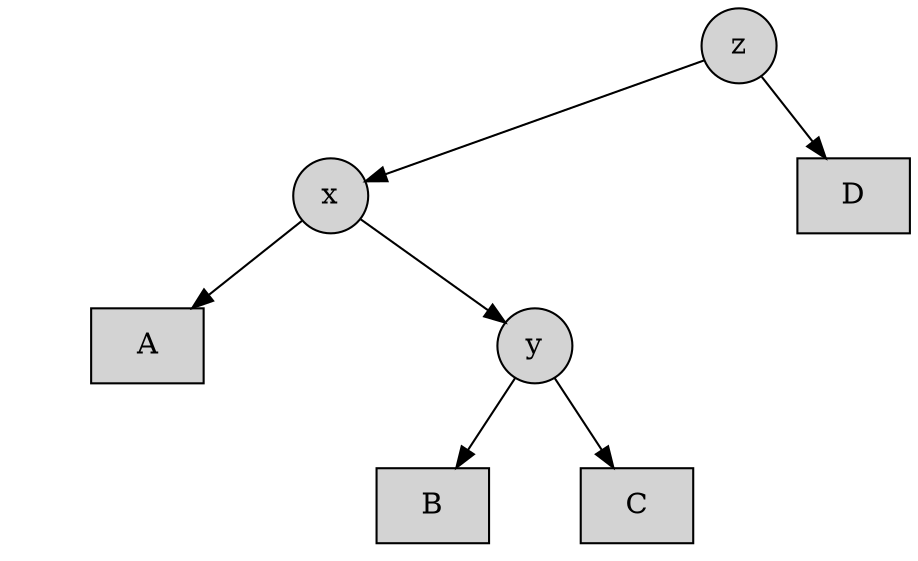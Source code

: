 digraph {
    rankdir=TB;

    node [shape=circle style=filled]

    a1 -> b1;
    a1 -> b12 [style=invis weight=10];
    a1 -> b2;

    {rank = same; b1 b2 }

    b1 -> c1;
    b1 -> c12 [style=invis weight=10];
    b1 -> c2;

    c1 -> d1 [style=invis]
    c1 -> d12 [style=invis weight=10];
    c1 -> d2 [style=invis]

    c2 -> d3
    c2 -> d34 [style=invis weight=10];
    c2 -> d4

    a1 [label="z"];
    b1 [label="x"];
    b2 [label="D" shape=rect];
    
    c1 [label="A" shape=rect];
    c2 [label="y"];

    d1 [style=invis];
    d2 [style=invis];
    d3 [label="B" shape=rect];
    d4 [label="C" shape=rect];

    b12 [label="" width=.1 style=invis];
    c12 [label="" width=.1 style=invis];
    d12 [label="" width=.1 style=invis];
    d34 [label="" width=.1 style=invis];

    {rank = same; d12 c12 d34 b12 }
}
